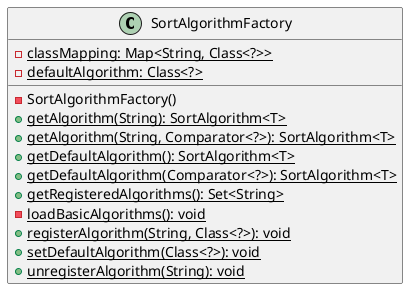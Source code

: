 @startuml

    class SortAlgorithmFactory {
        {static} -classMapping: Map<String, Class<?>>
        {static} -defaultAlgorithm: Class<?>
        -SortAlgorithmFactory()
        {static} +getAlgorithm(String): SortAlgorithm<T>
        {static} +getAlgorithm(String, Comparator<?>): SortAlgorithm<T>
        {static} +getDefaultAlgorithm(): SortAlgorithm<T>
        {static} +getDefaultAlgorithm(Comparator<?>): SortAlgorithm<T>
        {static} +getRegisteredAlgorithms(): Set<String>
        {static} -loadBasicAlgorithms(): void
        {static} +registerAlgorithm(String, Class<?>): void
        {static} +setDefaultAlgorithm(Class<?>): void
        {static} +unregisterAlgorithm(String): void
    }

@enduml

